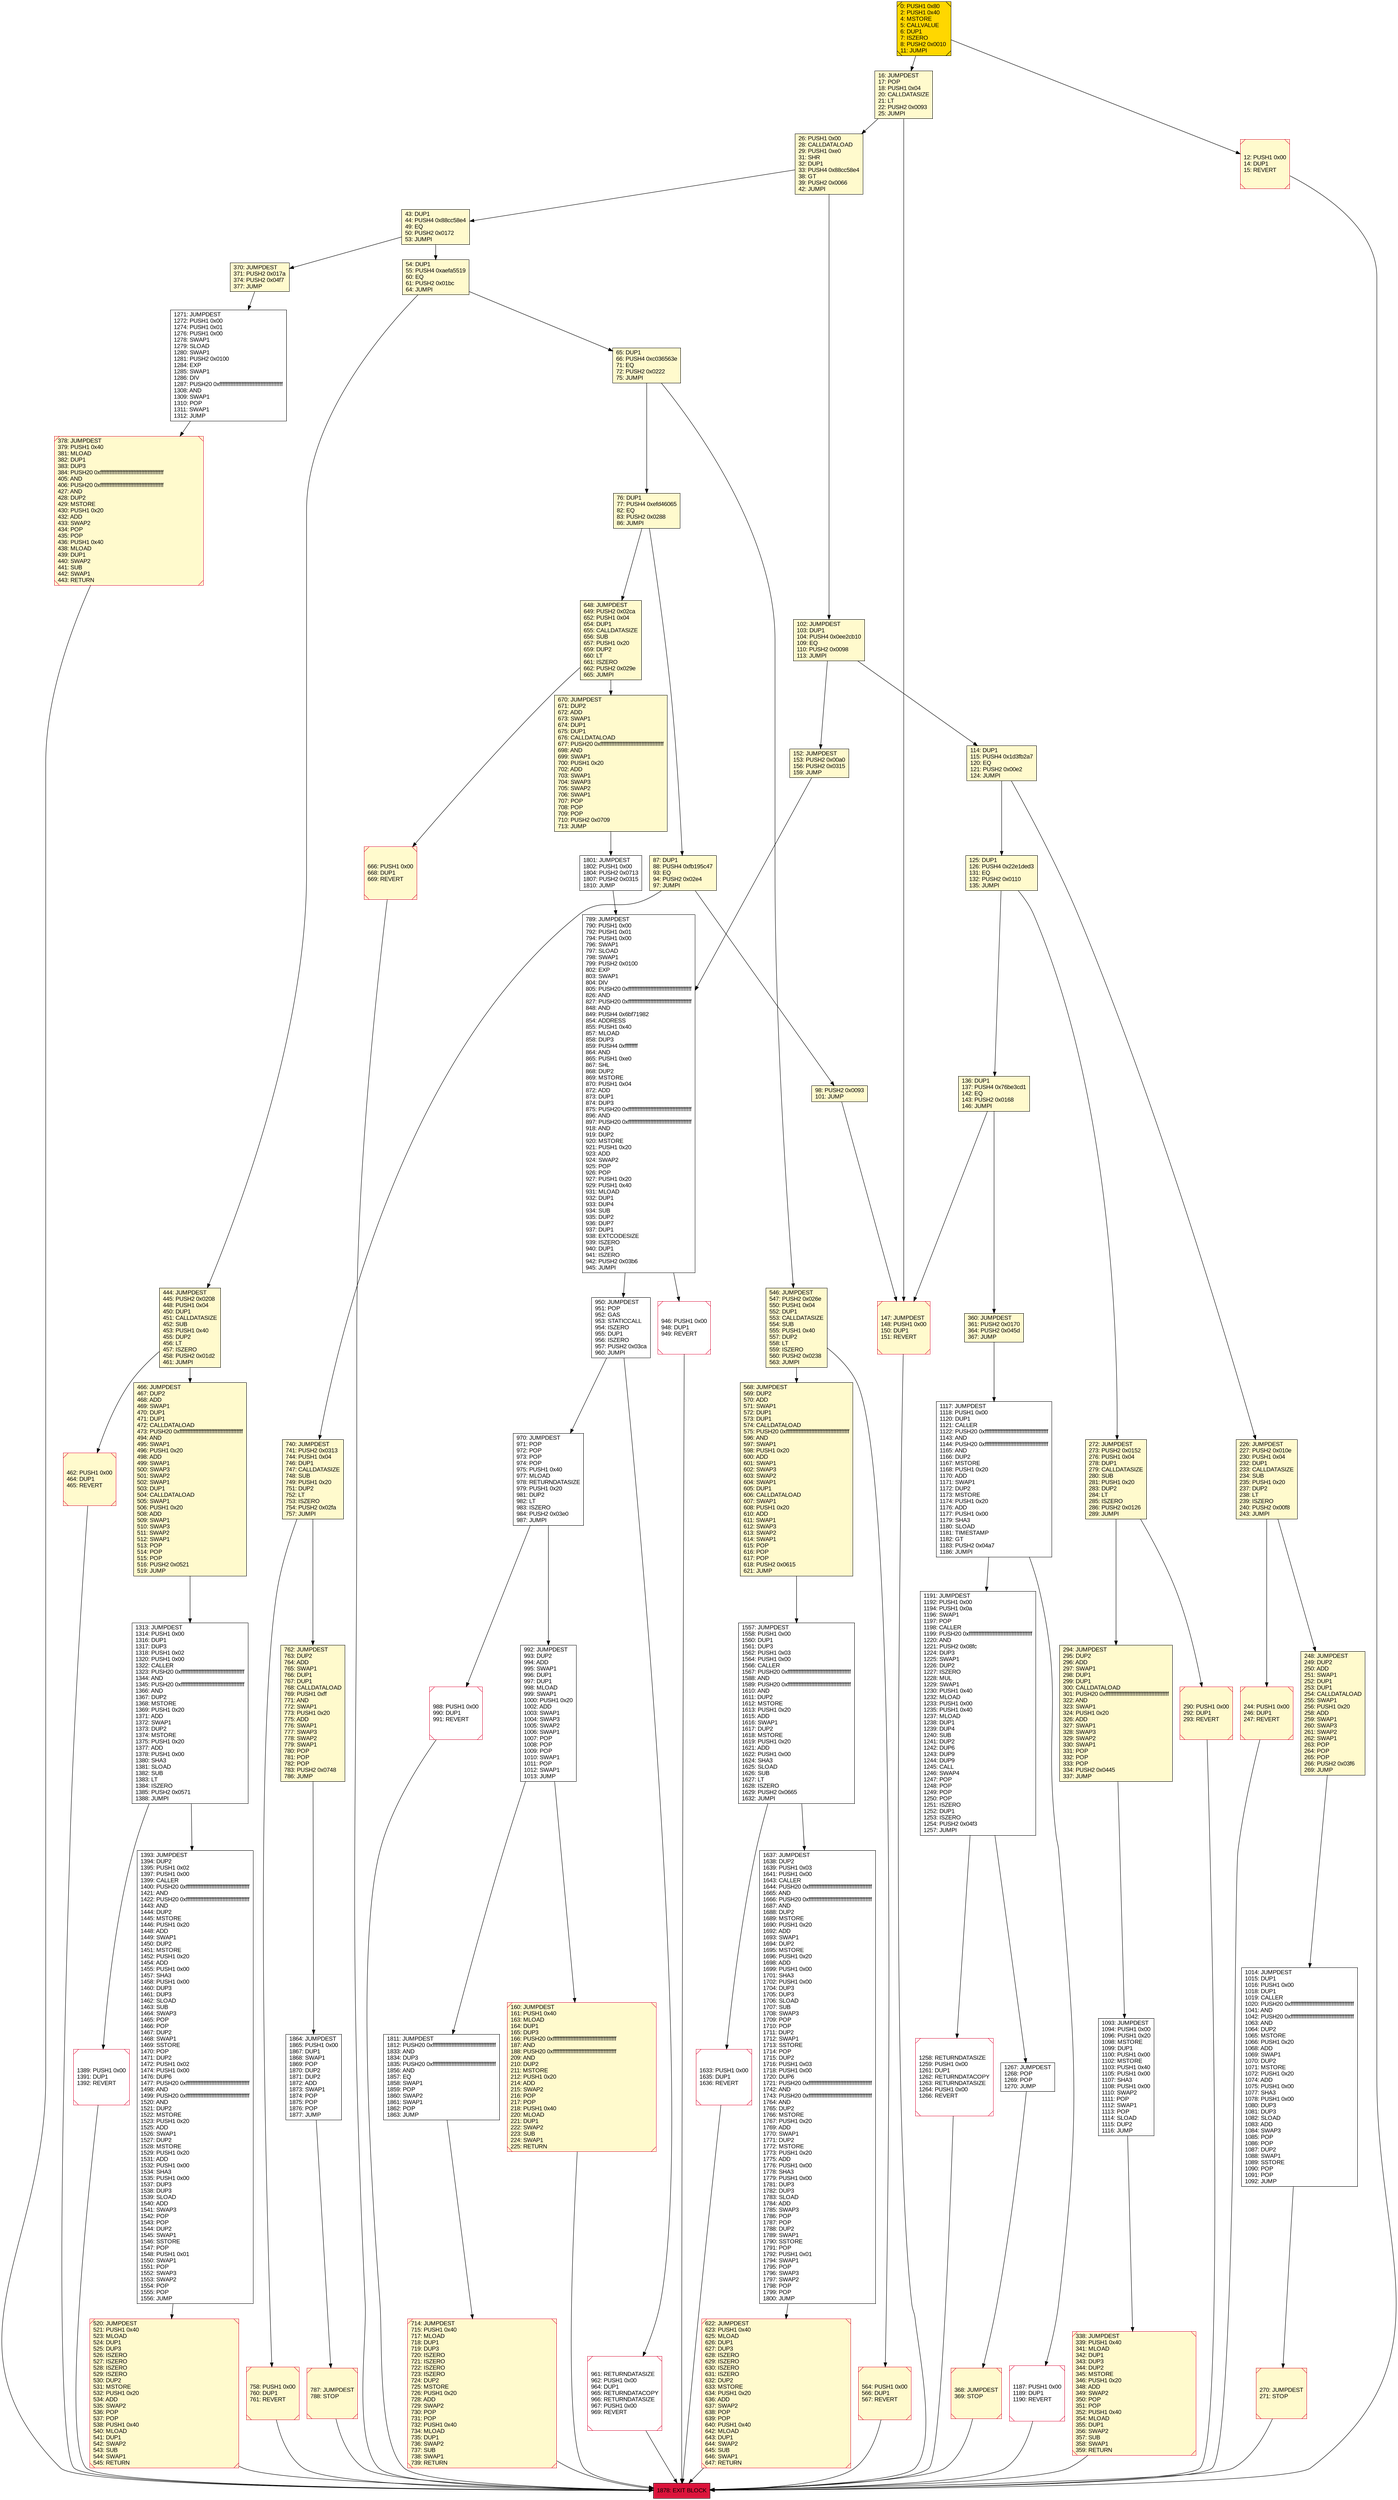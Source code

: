 digraph G {
bgcolor=transparent rankdir=UD;
node [shape=box style=filled color=black fillcolor=white fontname=arial fontcolor=black];
1191 [label="1191: JUMPDEST\l1192: PUSH1 0x00\l1194: PUSH1 0x0a\l1196: SWAP1\l1197: POP\l1198: CALLER\l1199: PUSH20 0xffffffffffffffffffffffffffffffffffffffff\l1220: AND\l1221: PUSH2 0x08fc\l1224: DUP3\l1225: SWAP1\l1226: DUP2\l1227: ISZERO\l1228: MUL\l1229: SWAP1\l1230: PUSH1 0x40\l1232: MLOAD\l1233: PUSH1 0x00\l1235: PUSH1 0x40\l1237: MLOAD\l1238: DUP1\l1239: DUP4\l1240: SUB\l1241: DUP2\l1242: DUP6\l1243: DUP9\l1244: DUP9\l1245: CALL\l1246: SWAP4\l1247: POP\l1248: POP\l1249: POP\l1250: POP\l1251: ISZERO\l1252: DUP1\l1253: ISZERO\l1254: PUSH2 0x04f3\l1257: JUMPI\l" ];
1187 [label="1187: PUSH1 0x00\l1189: DUP1\l1190: REVERT\l" shape=Msquare color=crimson ];
290 [label="290: PUSH1 0x00\l292: DUP1\l293: REVERT\l" fillcolor=lemonchiffon shape=Msquare color=crimson ];
114 [label="114: DUP1\l115: PUSH4 0x1d3fb2a7\l120: EQ\l121: PUSH2 0x00e2\l124: JUMPI\l" fillcolor=lemonchiffon ];
294 [label="294: JUMPDEST\l295: DUP2\l296: ADD\l297: SWAP1\l298: DUP1\l299: DUP1\l300: CALLDATALOAD\l301: PUSH20 0xffffffffffffffffffffffffffffffffffffffff\l322: AND\l323: SWAP1\l324: PUSH1 0x20\l326: ADD\l327: SWAP1\l328: SWAP3\l329: SWAP2\l330: SWAP1\l331: POP\l332: POP\l333: POP\l334: PUSH2 0x0445\l337: JUMP\l" fillcolor=lemonchiffon ];
1117 [label="1117: JUMPDEST\l1118: PUSH1 0x00\l1120: DUP1\l1121: CALLER\l1122: PUSH20 0xffffffffffffffffffffffffffffffffffffffff\l1143: AND\l1144: PUSH20 0xffffffffffffffffffffffffffffffffffffffff\l1165: AND\l1166: DUP2\l1167: MSTORE\l1168: PUSH1 0x20\l1170: ADD\l1171: SWAP1\l1172: DUP2\l1173: MSTORE\l1174: PUSH1 0x20\l1176: ADD\l1177: PUSH1 0x00\l1179: SHA3\l1180: SLOAD\l1181: TIMESTAMP\l1182: GT\l1183: PUSH2 0x04a7\l1186: JUMPI\l" ];
1313 [label="1313: JUMPDEST\l1314: PUSH1 0x00\l1316: DUP1\l1317: DUP3\l1318: PUSH1 0x02\l1320: PUSH1 0x00\l1322: CALLER\l1323: PUSH20 0xffffffffffffffffffffffffffffffffffffffff\l1344: AND\l1345: PUSH20 0xffffffffffffffffffffffffffffffffffffffff\l1366: AND\l1367: DUP2\l1368: MSTORE\l1369: PUSH1 0x20\l1371: ADD\l1372: SWAP1\l1373: DUP2\l1374: MSTORE\l1375: PUSH1 0x20\l1377: ADD\l1378: PUSH1 0x00\l1380: SHA3\l1381: SLOAD\l1382: SUB\l1383: LT\l1384: ISZERO\l1385: PUSH2 0x0571\l1388: JUMPI\l" ];
787 [label="787: JUMPDEST\l788: STOP\l" fillcolor=lemonchiffon shape=Msquare color=crimson ];
740 [label="740: JUMPDEST\l741: PUSH2 0x0313\l744: PUSH1 0x04\l746: DUP1\l747: CALLDATASIZE\l748: SUB\l749: PUSH1 0x20\l751: DUP2\l752: LT\l753: ISZERO\l754: PUSH2 0x02fa\l757: JUMPI\l" fillcolor=lemonchiffon ];
970 [label="970: JUMPDEST\l971: POP\l972: POP\l973: POP\l974: POP\l975: PUSH1 0x40\l977: MLOAD\l978: RETURNDATASIZE\l979: PUSH1 0x20\l981: DUP2\l982: LT\l983: ISZERO\l984: PUSH2 0x03e0\l987: JUMPI\l" ];
87 [label="87: DUP1\l88: PUSH4 0xfb195c47\l93: EQ\l94: PUSH2 0x02e4\l97: JUMPI\l" fillcolor=lemonchiffon ];
1801 [label="1801: JUMPDEST\l1802: PUSH1 0x00\l1804: PUSH2 0x0713\l1807: PUSH2 0x0315\l1810: JUMP\l" ];
1014 [label="1014: JUMPDEST\l1015: DUP1\l1016: PUSH1 0x00\l1018: DUP1\l1019: CALLER\l1020: PUSH20 0xffffffffffffffffffffffffffffffffffffffff\l1041: AND\l1042: PUSH20 0xffffffffffffffffffffffffffffffffffffffff\l1063: AND\l1064: DUP2\l1065: MSTORE\l1066: PUSH1 0x20\l1068: ADD\l1069: SWAP1\l1070: DUP2\l1071: MSTORE\l1072: PUSH1 0x20\l1074: ADD\l1075: PUSH1 0x00\l1077: SHA3\l1078: PUSH1 0x00\l1080: DUP3\l1081: DUP3\l1082: SLOAD\l1083: ADD\l1084: SWAP3\l1085: POP\l1086: POP\l1087: DUP2\l1088: SWAP1\l1089: SSTORE\l1090: POP\l1091: POP\l1092: JUMP\l" ];
946 [label="946: PUSH1 0x00\l948: DUP1\l949: REVERT\l" shape=Msquare color=crimson ];
564 [label="564: PUSH1 0x00\l566: DUP1\l567: REVERT\l" fillcolor=lemonchiffon shape=Msquare color=crimson ];
147 [label="147: JUMPDEST\l148: PUSH1 0x00\l150: DUP1\l151: REVERT\l" fillcolor=lemonchiffon shape=Msquare color=crimson ];
125 [label="125: DUP1\l126: PUSH4 0x22e1ded3\l131: EQ\l132: PUSH2 0x0110\l135: JUMPI\l" fillcolor=lemonchiffon ];
992 [label="992: JUMPDEST\l993: DUP2\l994: ADD\l995: SWAP1\l996: DUP1\l997: DUP1\l998: MLOAD\l999: SWAP1\l1000: PUSH1 0x20\l1002: ADD\l1003: SWAP1\l1004: SWAP3\l1005: SWAP2\l1006: SWAP1\l1007: POP\l1008: POP\l1009: POP\l1010: SWAP1\l1011: POP\l1012: SWAP1\l1013: JUMP\l" ];
0 [label="0: PUSH1 0x80\l2: PUSH1 0x40\l4: MSTORE\l5: CALLVALUE\l6: DUP1\l7: ISZERO\l8: PUSH2 0x0010\l11: JUMPI\l" fillcolor=lemonchiffon shape=Msquare fillcolor=gold ];
43 [label="43: DUP1\l44: PUSH4 0x88cc58e4\l49: EQ\l50: PUSH2 0x0172\l53: JUMPI\l" fillcolor=lemonchiffon ];
270 [label="270: JUMPDEST\l271: STOP\l" fillcolor=lemonchiffon shape=Msquare color=crimson ];
1864 [label="1864: JUMPDEST\l1865: PUSH1 0x00\l1867: DUP1\l1868: SWAP1\l1869: POP\l1870: DUP2\l1871: DUP2\l1872: ADD\l1873: SWAP1\l1874: POP\l1875: POP\l1876: POP\l1877: JUMP\l" ];
26 [label="26: PUSH1 0x00\l28: CALLDATALOAD\l29: PUSH1 0xe0\l31: SHR\l32: DUP1\l33: PUSH4 0x88cc58e4\l38: GT\l39: PUSH2 0x0066\l42: JUMPI\l" fillcolor=lemonchiffon ];
1093 [label="1093: JUMPDEST\l1094: PUSH1 0x00\l1096: PUSH1 0x20\l1098: MSTORE\l1099: DUP1\l1100: PUSH1 0x00\l1102: MSTORE\l1103: PUSH1 0x40\l1105: PUSH1 0x00\l1107: SHA3\l1108: PUSH1 0x00\l1110: SWAP2\l1111: POP\l1112: SWAP1\l1113: POP\l1114: SLOAD\l1115: DUP2\l1116: JUMP\l" ];
950 [label="950: JUMPDEST\l951: POP\l952: GAS\l953: STATICCALL\l954: ISZERO\l955: DUP1\l956: ISZERO\l957: PUSH2 0x03ca\l960: JUMPI\l" ];
226 [label="226: JUMPDEST\l227: PUSH2 0x010e\l230: PUSH1 0x04\l232: DUP1\l233: CALLDATASIZE\l234: SUB\l235: PUSH1 0x20\l237: DUP2\l238: LT\l239: ISZERO\l240: PUSH2 0x00f8\l243: JUMPI\l" fillcolor=lemonchiffon ];
272 [label="272: JUMPDEST\l273: PUSH2 0x0152\l276: PUSH1 0x04\l278: DUP1\l279: CALLDATASIZE\l280: SUB\l281: PUSH1 0x20\l283: DUP2\l284: LT\l285: ISZERO\l286: PUSH2 0x0126\l289: JUMPI\l" fillcolor=lemonchiffon ];
152 [label="152: JUMPDEST\l153: PUSH2 0x00a0\l156: PUSH2 0x0315\l159: JUMP\l" fillcolor=lemonchiffon ];
789 [label="789: JUMPDEST\l790: PUSH1 0x00\l792: PUSH1 0x01\l794: PUSH1 0x00\l796: SWAP1\l797: SLOAD\l798: SWAP1\l799: PUSH2 0x0100\l802: EXP\l803: SWAP1\l804: DIV\l805: PUSH20 0xffffffffffffffffffffffffffffffffffffffff\l826: AND\l827: PUSH20 0xffffffffffffffffffffffffffffffffffffffff\l848: AND\l849: PUSH4 0x6bf71982\l854: ADDRESS\l855: PUSH1 0x40\l857: MLOAD\l858: DUP3\l859: PUSH4 0xffffffff\l864: AND\l865: PUSH1 0xe0\l867: SHL\l868: DUP2\l869: MSTORE\l870: PUSH1 0x04\l872: ADD\l873: DUP1\l874: DUP3\l875: PUSH20 0xffffffffffffffffffffffffffffffffffffffff\l896: AND\l897: PUSH20 0xffffffffffffffffffffffffffffffffffffffff\l918: AND\l919: DUP2\l920: MSTORE\l921: PUSH1 0x20\l923: ADD\l924: SWAP2\l925: POP\l926: POP\l927: PUSH1 0x20\l929: PUSH1 0x40\l931: MLOAD\l932: DUP1\l933: DUP4\l934: SUB\l935: DUP2\l936: DUP7\l937: DUP1\l938: EXTCODESIZE\l939: ISZERO\l940: DUP1\l941: ISZERO\l942: PUSH2 0x03b6\l945: JUMPI\l" ];
370 [label="370: JUMPDEST\l371: PUSH2 0x017a\l374: PUSH2 0x04f7\l377: JUMP\l" fillcolor=lemonchiffon ];
136 [label="136: DUP1\l137: PUSH4 0x76be3cd1\l142: EQ\l143: PUSH2 0x0168\l146: JUMPI\l" fillcolor=lemonchiffon ];
65 [label="65: DUP1\l66: PUSH4 0xc036563e\l71: EQ\l72: PUSH2 0x0222\l75: JUMPI\l" fillcolor=lemonchiffon ];
378 [label="378: JUMPDEST\l379: PUSH1 0x40\l381: MLOAD\l382: DUP1\l383: DUP3\l384: PUSH20 0xffffffffffffffffffffffffffffffffffffffff\l405: AND\l406: PUSH20 0xffffffffffffffffffffffffffffffffffffffff\l427: AND\l428: DUP2\l429: MSTORE\l430: PUSH1 0x20\l432: ADD\l433: SWAP2\l434: POP\l435: POP\l436: PUSH1 0x40\l438: MLOAD\l439: DUP1\l440: SWAP2\l441: SUB\l442: SWAP1\l443: RETURN\l" fillcolor=lemonchiffon shape=Msquare color=crimson ];
12 [label="12: PUSH1 0x00\l14: DUP1\l15: REVERT\l" fillcolor=lemonchiffon shape=Msquare color=crimson ];
102 [label="102: JUMPDEST\l103: DUP1\l104: PUSH4 0x0ee2cb10\l109: EQ\l110: PUSH2 0x0098\l113: JUMPI\l" fillcolor=lemonchiffon ];
520 [label="520: JUMPDEST\l521: PUSH1 0x40\l523: MLOAD\l524: DUP1\l525: DUP3\l526: ISZERO\l527: ISZERO\l528: ISZERO\l529: ISZERO\l530: DUP2\l531: MSTORE\l532: PUSH1 0x20\l534: ADD\l535: SWAP2\l536: POP\l537: POP\l538: PUSH1 0x40\l540: MLOAD\l541: DUP1\l542: SWAP2\l543: SUB\l544: SWAP1\l545: RETURN\l" fillcolor=lemonchiffon shape=Msquare color=crimson ];
546 [label="546: JUMPDEST\l547: PUSH2 0x026e\l550: PUSH1 0x04\l552: DUP1\l553: CALLDATASIZE\l554: SUB\l555: PUSH1 0x40\l557: DUP2\l558: LT\l559: ISZERO\l560: PUSH2 0x0238\l563: JUMPI\l" fillcolor=lemonchiffon ];
1271 [label="1271: JUMPDEST\l1272: PUSH1 0x00\l1274: PUSH1 0x01\l1276: PUSH1 0x00\l1278: SWAP1\l1279: SLOAD\l1280: SWAP1\l1281: PUSH2 0x0100\l1284: EXP\l1285: SWAP1\l1286: DIV\l1287: PUSH20 0xffffffffffffffffffffffffffffffffffffffff\l1308: AND\l1309: SWAP1\l1310: POP\l1311: SWAP1\l1312: JUMP\l" ];
1267 [label="1267: JUMPDEST\l1268: POP\l1269: POP\l1270: JUMP\l" ];
666 [label="666: PUSH1 0x00\l668: DUP1\l669: REVERT\l" fillcolor=lemonchiffon shape=Msquare color=crimson ];
1633 [label="1633: PUSH1 0x00\l1635: DUP1\l1636: REVERT\l" shape=Msquare color=crimson ];
762 [label="762: JUMPDEST\l763: DUP2\l764: ADD\l765: SWAP1\l766: DUP1\l767: DUP1\l768: CALLDATALOAD\l769: PUSH1 0xff\l771: AND\l772: SWAP1\l773: PUSH1 0x20\l775: ADD\l776: SWAP1\l777: SWAP3\l778: SWAP2\l779: SWAP1\l780: POP\l781: POP\l782: POP\l783: PUSH2 0x0748\l786: JUMP\l" fillcolor=lemonchiffon ];
1811 [label="1811: JUMPDEST\l1812: PUSH20 0xffffffffffffffffffffffffffffffffffffffff\l1833: AND\l1834: DUP3\l1835: PUSH20 0xffffffffffffffffffffffffffffffffffffffff\l1856: AND\l1857: EQ\l1858: SWAP1\l1859: POP\l1860: SWAP2\l1861: SWAP1\l1862: POP\l1863: JUMP\l" ];
1389 [label="1389: PUSH1 0x00\l1391: DUP1\l1392: REVERT\l" shape=Msquare color=crimson ];
568 [label="568: JUMPDEST\l569: DUP2\l570: ADD\l571: SWAP1\l572: DUP1\l573: DUP1\l574: CALLDATALOAD\l575: PUSH20 0xffffffffffffffffffffffffffffffffffffffff\l596: AND\l597: SWAP1\l598: PUSH1 0x20\l600: ADD\l601: SWAP1\l602: SWAP3\l603: SWAP2\l604: SWAP1\l605: DUP1\l606: CALLDATALOAD\l607: SWAP1\l608: PUSH1 0x20\l610: ADD\l611: SWAP1\l612: SWAP3\l613: SWAP2\l614: SWAP1\l615: POP\l616: POP\l617: POP\l618: PUSH2 0x0615\l621: JUMP\l" fillcolor=lemonchiffon ];
248 [label="248: JUMPDEST\l249: DUP2\l250: ADD\l251: SWAP1\l252: DUP1\l253: DUP1\l254: CALLDATALOAD\l255: SWAP1\l256: PUSH1 0x20\l258: ADD\l259: SWAP1\l260: SWAP3\l261: SWAP2\l262: SWAP1\l263: POP\l264: POP\l265: POP\l266: PUSH2 0x03f6\l269: JUMP\l" fillcolor=lemonchiffon ];
622 [label="622: JUMPDEST\l623: PUSH1 0x40\l625: MLOAD\l626: DUP1\l627: DUP3\l628: ISZERO\l629: ISZERO\l630: ISZERO\l631: ISZERO\l632: DUP2\l633: MSTORE\l634: PUSH1 0x20\l636: ADD\l637: SWAP2\l638: POP\l639: POP\l640: PUSH1 0x40\l642: MLOAD\l643: DUP1\l644: SWAP2\l645: SUB\l646: SWAP1\l647: RETURN\l" fillcolor=lemonchiffon shape=Msquare color=crimson ];
244 [label="244: PUSH1 0x00\l246: DUP1\l247: REVERT\l" fillcolor=lemonchiffon shape=Msquare color=crimson ];
1878 [label="1878: EXIT BLOCK\l" fillcolor=crimson ];
360 [label="360: JUMPDEST\l361: PUSH2 0x0170\l364: PUSH2 0x045d\l367: JUMP\l" fillcolor=lemonchiffon ];
758 [label="758: PUSH1 0x00\l760: DUP1\l761: REVERT\l" fillcolor=lemonchiffon shape=Msquare color=crimson ];
670 [label="670: JUMPDEST\l671: DUP2\l672: ADD\l673: SWAP1\l674: DUP1\l675: DUP1\l676: CALLDATALOAD\l677: PUSH20 0xffffffffffffffffffffffffffffffffffffffff\l698: AND\l699: SWAP1\l700: PUSH1 0x20\l702: ADD\l703: SWAP1\l704: SWAP3\l705: SWAP2\l706: SWAP1\l707: POP\l708: POP\l709: POP\l710: PUSH2 0x0709\l713: JUMP\l" fillcolor=lemonchiffon ];
961 [label="961: RETURNDATASIZE\l962: PUSH1 0x00\l964: DUP1\l965: RETURNDATACOPY\l966: RETURNDATASIZE\l967: PUSH1 0x00\l969: REVERT\l" shape=Msquare color=crimson ];
338 [label="338: JUMPDEST\l339: PUSH1 0x40\l341: MLOAD\l342: DUP1\l343: DUP3\l344: DUP2\l345: MSTORE\l346: PUSH1 0x20\l348: ADD\l349: SWAP2\l350: POP\l351: POP\l352: PUSH1 0x40\l354: MLOAD\l355: DUP1\l356: SWAP2\l357: SUB\l358: SWAP1\l359: RETURN\l" fillcolor=lemonchiffon shape=Msquare color=crimson ];
368 [label="368: JUMPDEST\l369: STOP\l" fillcolor=lemonchiffon shape=Msquare color=crimson ];
76 [label="76: DUP1\l77: PUSH4 0xefd46065\l82: EQ\l83: PUSH2 0x0288\l86: JUMPI\l" fillcolor=lemonchiffon ];
98 [label="98: PUSH2 0x0093\l101: JUMP\l" fillcolor=lemonchiffon ];
1557 [label="1557: JUMPDEST\l1558: PUSH1 0x00\l1560: DUP1\l1561: DUP3\l1562: PUSH1 0x03\l1564: PUSH1 0x00\l1566: CALLER\l1567: PUSH20 0xffffffffffffffffffffffffffffffffffffffff\l1588: AND\l1589: PUSH20 0xffffffffffffffffffffffffffffffffffffffff\l1610: AND\l1611: DUP2\l1612: MSTORE\l1613: PUSH1 0x20\l1615: ADD\l1616: SWAP1\l1617: DUP2\l1618: MSTORE\l1619: PUSH1 0x20\l1621: ADD\l1622: PUSH1 0x00\l1624: SHA3\l1625: SLOAD\l1626: SUB\l1627: LT\l1628: ISZERO\l1629: PUSH2 0x0665\l1632: JUMPI\l" ];
16 [label="16: JUMPDEST\l17: POP\l18: PUSH1 0x04\l20: CALLDATASIZE\l21: LT\l22: PUSH2 0x0093\l25: JUMPI\l" fillcolor=lemonchiffon ];
462 [label="462: PUSH1 0x00\l464: DUP1\l465: REVERT\l" fillcolor=lemonchiffon shape=Msquare color=crimson ];
466 [label="466: JUMPDEST\l467: DUP2\l468: ADD\l469: SWAP1\l470: DUP1\l471: DUP1\l472: CALLDATALOAD\l473: PUSH20 0xffffffffffffffffffffffffffffffffffffffff\l494: AND\l495: SWAP1\l496: PUSH1 0x20\l498: ADD\l499: SWAP1\l500: SWAP3\l501: SWAP2\l502: SWAP1\l503: DUP1\l504: CALLDATALOAD\l505: SWAP1\l506: PUSH1 0x20\l508: ADD\l509: SWAP1\l510: SWAP3\l511: SWAP2\l512: SWAP1\l513: POP\l514: POP\l515: POP\l516: PUSH2 0x0521\l519: JUMP\l" fillcolor=lemonchiffon ];
1258 [label="1258: RETURNDATASIZE\l1259: PUSH1 0x00\l1261: DUP1\l1262: RETURNDATACOPY\l1263: RETURNDATASIZE\l1264: PUSH1 0x00\l1266: REVERT\l" shape=Msquare color=crimson ];
160 [label="160: JUMPDEST\l161: PUSH1 0x40\l163: MLOAD\l164: DUP1\l165: DUP3\l166: PUSH20 0xffffffffffffffffffffffffffffffffffffffff\l187: AND\l188: PUSH20 0xffffffffffffffffffffffffffffffffffffffff\l209: AND\l210: DUP2\l211: MSTORE\l212: PUSH1 0x20\l214: ADD\l215: SWAP2\l216: POP\l217: POP\l218: PUSH1 0x40\l220: MLOAD\l221: DUP1\l222: SWAP2\l223: SUB\l224: SWAP1\l225: RETURN\l" fillcolor=lemonchiffon shape=Msquare color=crimson ];
1393 [label="1393: JUMPDEST\l1394: DUP2\l1395: PUSH1 0x02\l1397: PUSH1 0x00\l1399: CALLER\l1400: PUSH20 0xffffffffffffffffffffffffffffffffffffffff\l1421: AND\l1422: PUSH20 0xffffffffffffffffffffffffffffffffffffffff\l1443: AND\l1444: DUP2\l1445: MSTORE\l1446: PUSH1 0x20\l1448: ADD\l1449: SWAP1\l1450: DUP2\l1451: MSTORE\l1452: PUSH1 0x20\l1454: ADD\l1455: PUSH1 0x00\l1457: SHA3\l1458: PUSH1 0x00\l1460: DUP3\l1461: DUP3\l1462: SLOAD\l1463: SUB\l1464: SWAP3\l1465: POP\l1466: POP\l1467: DUP2\l1468: SWAP1\l1469: SSTORE\l1470: POP\l1471: DUP2\l1472: PUSH1 0x02\l1474: PUSH1 0x00\l1476: DUP6\l1477: PUSH20 0xffffffffffffffffffffffffffffffffffffffff\l1498: AND\l1499: PUSH20 0xffffffffffffffffffffffffffffffffffffffff\l1520: AND\l1521: DUP2\l1522: MSTORE\l1523: PUSH1 0x20\l1525: ADD\l1526: SWAP1\l1527: DUP2\l1528: MSTORE\l1529: PUSH1 0x20\l1531: ADD\l1532: PUSH1 0x00\l1534: SHA3\l1535: PUSH1 0x00\l1537: DUP3\l1538: DUP3\l1539: SLOAD\l1540: ADD\l1541: SWAP3\l1542: POP\l1543: POP\l1544: DUP2\l1545: SWAP1\l1546: SSTORE\l1547: POP\l1548: PUSH1 0x01\l1550: SWAP1\l1551: POP\l1552: SWAP3\l1553: SWAP2\l1554: POP\l1555: POP\l1556: JUMP\l" ];
714 [label="714: JUMPDEST\l715: PUSH1 0x40\l717: MLOAD\l718: DUP1\l719: DUP3\l720: ISZERO\l721: ISZERO\l722: ISZERO\l723: ISZERO\l724: DUP2\l725: MSTORE\l726: PUSH1 0x20\l728: ADD\l729: SWAP2\l730: POP\l731: POP\l732: PUSH1 0x40\l734: MLOAD\l735: DUP1\l736: SWAP2\l737: SUB\l738: SWAP1\l739: RETURN\l" fillcolor=lemonchiffon shape=Msquare color=crimson ];
1637 [label="1637: JUMPDEST\l1638: DUP2\l1639: PUSH1 0x03\l1641: PUSH1 0x00\l1643: CALLER\l1644: PUSH20 0xffffffffffffffffffffffffffffffffffffffff\l1665: AND\l1666: PUSH20 0xffffffffffffffffffffffffffffffffffffffff\l1687: AND\l1688: DUP2\l1689: MSTORE\l1690: PUSH1 0x20\l1692: ADD\l1693: SWAP1\l1694: DUP2\l1695: MSTORE\l1696: PUSH1 0x20\l1698: ADD\l1699: PUSH1 0x00\l1701: SHA3\l1702: PUSH1 0x00\l1704: DUP3\l1705: DUP3\l1706: SLOAD\l1707: SUB\l1708: SWAP3\l1709: POP\l1710: POP\l1711: DUP2\l1712: SWAP1\l1713: SSTORE\l1714: POP\l1715: DUP2\l1716: PUSH1 0x03\l1718: PUSH1 0x00\l1720: DUP6\l1721: PUSH20 0xffffffffffffffffffffffffffffffffffffffff\l1742: AND\l1743: PUSH20 0xffffffffffffffffffffffffffffffffffffffff\l1764: AND\l1765: DUP2\l1766: MSTORE\l1767: PUSH1 0x20\l1769: ADD\l1770: SWAP1\l1771: DUP2\l1772: MSTORE\l1773: PUSH1 0x20\l1775: ADD\l1776: PUSH1 0x00\l1778: SHA3\l1779: PUSH1 0x00\l1781: DUP3\l1782: DUP3\l1783: SLOAD\l1784: ADD\l1785: SWAP3\l1786: POP\l1787: POP\l1788: DUP2\l1789: SWAP1\l1790: SSTORE\l1791: POP\l1792: PUSH1 0x01\l1794: SWAP1\l1795: POP\l1796: SWAP3\l1797: SWAP2\l1798: POP\l1799: POP\l1800: JUMP\l" ];
648 [label="648: JUMPDEST\l649: PUSH2 0x02ca\l652: PUSH1 0x04\l654: DUP1\l655: CALLDATASIZE\l656: SUB\l657: PUSH1 0x20\l659: DUP2\l660: LT\l661: ISZERO\l662: PUSH2 0x029e\l665: JUMPI\l" fillcolor=lemonchiffon ];
444 [label="444: JUMPDEST\l445: PUSH2 0x0208\l448: PUSH1 0x04\l450: DUP1\l451: CALLDATASIZE\l452: SUB\l453: PUSH1 0x40\l455: DUP2\l456: LT\l457: ISZERO\l458: PUSH2 0x01d2\l461: JUMPI\l" fillcolor=lemonchiffon ];
988 [label="988: PUSH1 0x00\l990: DUP1\l991: REVERT\l" shape=Msquare color=crimson ];
54 [label="54: DUP1\l55: PUSH4 0xaefa5519\l60: EQ\l61: PUSH2 0x01bc\l64: JUMPI\l" fillcolor=lemonchiffon ];
758 -> 1878;
54 -> 444;
152 -> 789;
244 -> 1878;
622 -> 1878;
1117 -> 1187;
1117 -> 1191;
26 -> 43;
1014 -> 270;
961 -> 1878;
76 -> 648;
950 -> 970;
444 -> 462;
444 -> 466;
114 -> 125;
102 -> 152;
1557 -> 1637;
970 -> 992;
1633 -> 1878;
294 -> 1093;
1389 -> 1878;
65 -> 546;
87 -> 740;
1864 -> 787;
1271 -> 378;
370 -> 1271;
546 -> 564;
568 -> 1557;
714 -> 1878;
272 -> 290;
114 -> 226;
272 -> 294;
160 -> 1878;
648 -> 670;
1258 -> 1878;
1637 -> 622;
988 -> 1878;
26 -> 102;
1557 -> 1633;
1811 -> 714;
43 -> 370;
368 -> 1878;
0 -> 12;
1801 -> 789;
102 -> 114;
125 -> 272;
789 -> 946;
338 -> 1878;
789 -> 950;
1191 -> 1267;
462 -> 1878;
136 -> 147;
125 -> 136;
147 -> 1878;
1393 -> 520;
564 -> 1878;
950 -> 961;
65 -> 76;
946 -> 1878;
648 -> 666;
670 -> 1801;
740 -> 762;
1313 -> 1389;
270 -> 1878;
360 -> 1117;
787 -> 1878;
1187 -> 1878;
290 -> 1878;
54 -> 65;
740 -> 758;
248 -> 1014;
1267 -> 368;
762 -> 1864;
992 -> 1811;
520 -> 1878;
43 -> 54;
466 -> 1313;
992 -> 160;
666 -> 1878;
226 -> 248;
1191 -> 1258;
16 -> 26;
970 -> 988;
1313 -> 1393;
226 -> 244;
0 -> 16;
16 -> 147;
546 -> 568;
98 -> 147;
12 -> 1878;
76 -> 87;
87 -> 98;
136 -> 360;
378 -> 1878;
1093 -> 338;
}